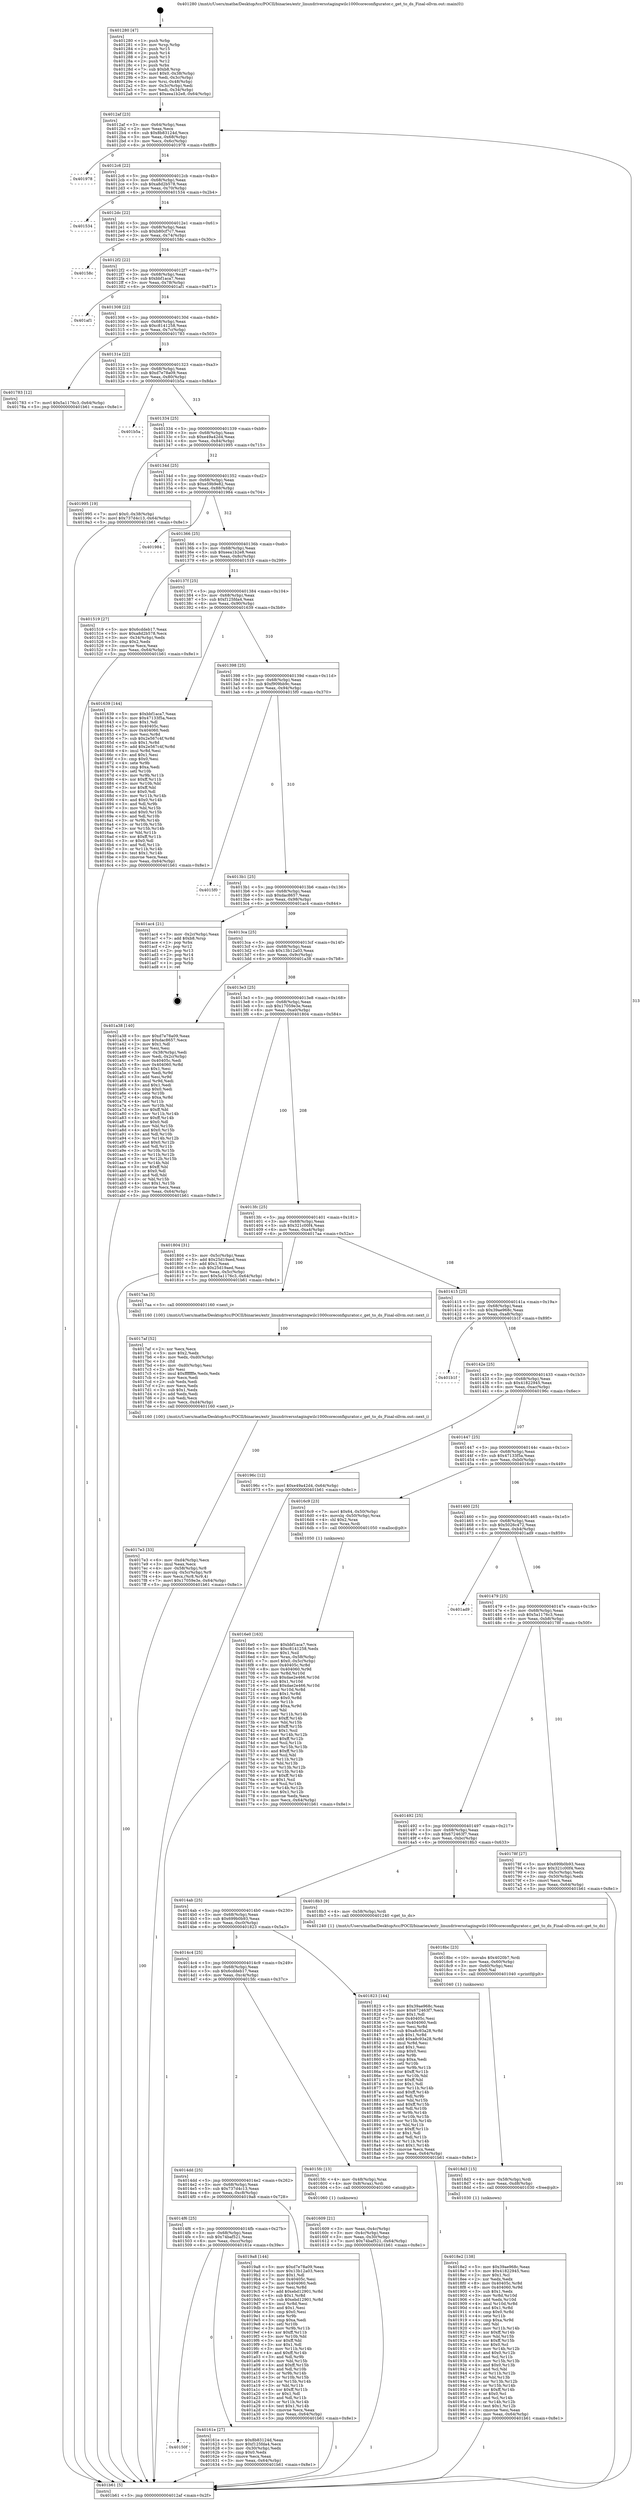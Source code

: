 digraph "0x401280" {
  label = "0x401280 (/mnt/c/Users/mathe/Desktop/tcc/POCII/binaries/extr_linuxdriversstagingwilc1000coreconfigurator.c_get_to_ds_Final-ollvm.out::main(0))"
  labelloc = "t"
  node[shape=record]

  Entry [label="",width=0.3,height=0.3,shape=circle,fillcolor=black,style=filled]
  "0x4012af" [label="{
     0x4012af [23]\l
     | [instrs]\l
     &nbsp;&nbsp;0x4012af \<+3\>: mov -0x64(%rbp),%eax\l
     &nbsp;&nbsp;0x4012b2 \<+2\>: mov %eax,%ecx\l
     &nbsp;&nbsp;0x4012b4 \<+6\>: sub $0x8b83124d,%ecx\l
     &nbsp;&nbsp;0x4012ba \<+3\>: mov %eax,-0x68(%rbp)\l
     &nbsp;&nbsp;0x4012bd \<+3\>: mov %ecx,-0x6c(%rbp)\l
     &nbsp;&nbsp;0x4012c0 \<+6\>: je 0000000000401978 \<main+0x6f8\>\l
  }"]
  "0x401978" [label="{
     0x401978\l
  }", style=dashed]
  "0x4012c6" [label="{
     0x4012c6 [22]\l
     | [instrs]\l
     &nbsp;&nbsp;0x4012c6 \<+5\>: jmp 00000000004012cb \<main+0x4b\>\l
     &nbsp;&nbsp;0x4012cb \<+3\>: mov -0x68(%rbp),%eax\l
     &nbsp;&nbsp;0x4012ce \<+5\>: sub $0xa8d2b578,%eax\l
     &nbsp;&nbsp;0x4012d3 \<+3\>: mov %eax,-0x70(%rbp)\l
     &nbsp;&nbsp;0x4012d6 \<+6\>: je 0000000000401534 \<main+0x2b4\>\l
  }"]
  Exit [label="",width=0.3,height=0.3,shape=circle,fillcolor=black,style=filled,peripheries=2]
  "0x401534" [label="{
     0x401534\l
  }", style=dashed]
  "0x4012dc" [label="{
     0x4012dc [22]\l
     | [instrs]\l
     &nbsp;&nbsp;0x4012dc \<+5\>: jmp 00000000004012e1 \<main+0x61\>\l
     &nbsp;&nbsp;0x4012e1 \<+3\>: mov -0x68(%rbp),%eax\l
     &nbsp;&nbsp;0x4012e4 \<+5\>: sub $0xb80cf7c7,%eax\l
     &nbsp;&nbsp;0x4012e9 \<+3\>: mov %eax,-0x74(%rbp)\l
     &nbsp;&nbsp;0x4012ec \<+6\>: je 000000000040158c \<main+0x30c\>\l
  }"]
  "0x4018e2" [label="{
     0x4018e2 [138]\l
     | [instrs]\l
     &nbsp;&nbsp;0x4018e2 \<+5\>: mov $0x39ae968c,%eax\l
     &nbsp;&nbsp;0x4018e7 \<+5\>: mov $0x41822945,%esi\l
     &nbsp;&nbsp;0x4018ec \<+2\>: mov $0x1,%cl\l
     &nbsp;&nbsp;0x4018ee \<+2\>: xor %edx,%edx\l
     &nbsp;&nbsp;0x4018f0 \<+8\>: mov 0x40405c,%r8d\l
     &nbsp;&nbsp;0x4018f8 \<+8\>: mov 0x404060,%r9d\l
     &nbsp;&nbsp;0x401900 \<+3\>: sub $0x1,%edx\l
     &nbsp;&nbsp;0x401903 \<+3\>: mov %r8d,%r10d\l
     &nbsp;&nbsp;0x401906 \<+3\>: add %edx,%r10d\l
     &nbsp;&nbsp;0x401909 \<+4\>: imul %r10d,%r8d\l
     &nbsp;&nbsp;0x40190d \<+4\>: and $0x1,%r8d\l
     &nbsp;&nbsp;0x401911 \<+4\>: cmp $0x0,%r8d\l
     &nbsp;&nbsp;0x401915 \<+4\>: sete %r11b\l
     &nbsp;&nbsp;0x401919 \<+4\>: cmp $0xa,%r9d\l
     &nbsp;&nbsp;0x40191d \<+3\>: setl %bl\l
     &nbsp;&nbsp;0x401920 \<+3\>: mov %r11b,%r14b\l
     &nbsp;&nbsp;0x401923 \<+4\>: xor $0xff,%r14b\l
     &nbsp;&nbsp;0x401927 \<+3\>: mov %bl,%r15b\l
     &nbsp;&nbsp;0x40192a \<+4\>: xor $0xff,%r15b\l
     &nbsp;&nbsp;0x40192e \<+3\>: xor $0x0,%cl\l
     &nbsp;&nbsp;0x401931 \<+3\>: mov %r14b,%r12b\l
     &nbsp;&nbsp;0x401934 \<+4\>: and $0x0,%r12b\l
     &nbsp;&nbsp;0x401938 \<+3\>: and %cl,%r11b\l
     &nbsp;&nbsp;0x40193b \<+3\>: mov %r15b,%r13b\l
     &nbsp;&nbsp;0x40193e \<+4\>: and $0x0,%r13b\l
     &nbsp;&nbsp;0x401942 \<+2\>: and %cl,%bl\l
     &nbsp;&nbsp;0x401944 \<+3\>: or %r11b,%r12b\l
     &nbsp;&nbsp;0x401947 \<+3\>: or %bl,%r13b\l
     &nbsp;&nbsp;0x40194a \<+3\>: xor %r13b,%r12b\l
     &nbsp;&nbsp;0x40194d \<+3\>: or %r15b,%r14b\l
     &nbsp;&nbsp;0x401950 \<+4\>: xor $0xff,%r14b\l
     &nbsp;&nbsp;0x401954 \<+3\>: or $0x0,%cl\l
     &nbsp;&nbsp;0x401957 \<+3\>: and %cl,%r14b\l
     &nbsp;&nbsp;0x40195a \<+3\>: or %r14b,%r12b\l
     &nbsp;&nbsp;0x40195d \<+4\>: test $0x1,%r12b\l
     &nbsp;&nbsp;0x401961 \<+3\>: cmovne %esi,%eax\l
     &nbsp;&nbsp;0x401964 \<+3\>: mov %eax,-0x64(%rbp)\l
     &nbsp;&nbsp;0x401967 \<+5\>: jmp 0000000000401b61 \<main+0x8e1\>\l
  }"]
  "0x40158c" [label="{
     0x40158c\l
  }", style=dashed]
  "0x4012f2" [label="{
     0x4012f2 [22]\l
     | [instrs]\l
     &nbsp;&nbsp;0x4012f2 \<+5\>: jmp 00000000004012f7 \<main+0x77\>\l
     &nbsp;&nbsp;0x4012f7 \<+3\>: mov -0x68(%rbp),%eax\l
     &nbsp;&nbsp;0x4012fa \<+5\>: sub $0xbbf1aca7,%eax\l
     &nbsp;&nbsp;0x4012ff \<+3\>: mov %eax,-0x78(%rbp)\l
     &nbsp;&nbsp;0x401302 \<+6\>: je 0000000000401af1 \<main+0x871\>\l
  }"]
  "0x4018d3" [label="{
     0x4018d3 [15]\l
     | [instrs]\l
     &nbsp;&nbsp;0x4018d3 \<+4\>: mov -0x58(%rbp),%rdi\l
     &nbsp;&nbsp;0x4018d7 \<+6\>: mov %eax,-0xd8(%rbp)\l
     &nbsp;&nbsp;0x4018dd \<+5\>: call 0000000000401030 \<free@plt\>\l
     | [calls]\l
     &nbsp;&nbsp;0x401030 \{1\} (unknown)\l
  }"]
  "0x401af1" [label="{
     0x401af1\l
  }", style=dashed]
  "0x401308" [label="{
     0x401308 [22]\l
     | [instrs]\l
     &nbsp;&nbsp;0x401308 \<+5\>: jmp 000000000040130d \<main+0x8d\>\l
     &nbsp;&nbsp;0x40130d \<+3\>: mov -0x68(%rbp),%eax\l
     &nbsp;&nbsp;0x401310 \<+5\>: sub $0xc8141258,%eax\l
     &nbsp;&nbsp;0x401315 \<+3\>: mov %eax,-0x7c(%rbp)\l
     &nbsp;&nbsp;0x401318 \<+6\>: je 0000000000401783 \<main+0x503\>\l
  }"]
  "0x4018bc" [label="{
     0x4018bc [23]\l
     | [instrs]\l
     &nbsp;&nbsp;0x4018bc \<+10\>: movabs $0x4020b7,%rdi\l
     &nbsp;&nbsp;0x4018c6 \<+3\>: mov %eax,-0x60(%rbp)\l
     &nbsp;&nbsp;0x4018c9 \<+3\>: mov -0x60(%rbp),%esi\l
     &nbsp;&nbsp;0x4018cc \<+2\>: mov $0x0,%al\l
     &nbsp;&nbsp;0x4018ce \<+5\>: call 0000000000401040 \<printf@plt\>\l
     | [calls]\l
     &nbsp;&nbsp;0x401040 \{1\} (unknown)\l
  }"]
  "0x401783" [label="{
     0x401783 [12]\l
     | [instrs]\l
     &nbsp;&nbsp;0x401783 \<+7\>: movl $0x5a1176c3,-0x64(%rbp)\l
     &nbsp;&nbsp;0x40178a \<+5\>: jmp 0000000000401b61 \<main+0x8e1\>\l
  }"]
  "0x40131e" [label="{
     0x40131e [22]\l
     | [instrs]\l
     &nbsp;&nbsp;0x40131e \<+5\>: jmp 0000000000401323 \<main+0xa3\>\l
     &nbsp;&nbsp;0x401323 \<+3\>: mov -0x68(%rbp),%eax\l
     &nbsp;&nbsp;0x401326 \<+5\>: sub $0xd7e78a09,%eax\l
     &nbsp;&nbsp;0x40132b \<+3\>: mov %eax,-0x80(%rbp)\l
     &nbsp;&nbsp;0x40132e \<+6\>: je 0000000000401b5a \<main+0x8da\>\l
  }"]
  "0x4017e3" [label="{
     0x4017e3 [33]\l
     | [instrs]\l
     &nbsp;&nbsp;0x4017e3 \<+6\>: mov -0xd4(%rbp),%ecx\l
     &nbsp;&nbsp;0x4017e9 \<+3\>: imul %eax,%ecx\l
     &nbsp;&nbsp;0x4017ec \<+4\>: mov -0x58(%rbp),%r8\l
     &nbsp;&nbsp;0x4017f0 \<+4\>: movslq -0x5c(%rbp),%r9\l
     &nbsp;&nbsp;0x4017f4 \<+4\>: mov %ecx,(%r8,%r9,4)\l
     &nbsp;&nbsp;0x4017f8 \<+7\>: movl $0x17059e3e,-0x64(%rbp)\l
     &nbsp;&nbsp;0x4017ff \<+5\>: jmp 0000000000401b61 \<main+0x8e1\>\l
  }"]
  "0x401b5a" [label="{
     0x401b5a\l
  }", style=dashed]
  "0x401334" [label="{
     0x401334 [25]\l
     | [instrs]\l
     &nbsp;&nbsp;0x401334 \<+5\>: jmp 0000000000401339 \<main+0xb9\>\l
     &nbsp;&nbsp;0x401339 \<+3\>: mov -0x68(%rbp),%eax\l
     &nbsp;&nbsp;0x40133c \<+5\>: sub $0xe49a42d4,%eax\l
     &nbsp;&nbsp;0x401341 \<+6\>: mov %eax,-0x84(%rbp)\l
     &nbsp;&nbsp;0x401347 \<+6\>: je 0000000000401995 \<main+0x715\>\l
  }"]
  "0x4017af" [label="{
     0x4017af [52]\l
     | [instrs]\l
     &nbsp;&nbsp;0x4017af \<+2\>: xor %ecx,%ecx\l
     &nbsp;&nbsp;0x4017b1 \<+5\>: mov $0x2,%edx\l
     &nbsp;&nbsp;0x4017b6 \<+6\>: mov %edx,-0xd0(%rbp)\l
     &nbsp;&nbsp;0x4017bc \<+1\>: cltd\l
     &nbsp;&nbsp;0x4017bd \<+6\>: mov -0xd0(%rbp),%esi\l
     &nbsp;&nbsp;0x4017c3 \<+2\>: idiv %esi\l
     &nbsp;&nbsp;0x4017c5 \<+6\>: imul $0xfffffffe,%edx,%edx\l
     &nbsp;&nbsp;0x4017cb \<+2\>: mov %ecx,%edi\l
     &nbsp;&nbsp;0x4017cd \<+2\>: sub %edx,%edi\l
     &nbsp;&nbsp;0x4017cf \<+2\>: mov %ecx,%edx\l
     &nbsp;&nbsp;0x4017d1 \<+3\>: sub $0x1,%edx\l
     &nbsp;&nbsp;0x4017d4 \<+2\>: add %edx,%edi\l
     &nbsp;&nbsp;0x4017d6 \<+2\>: sub %edi,%ecx\l
     &nbsp;&nbsp;0x4017d8 \<+6\>: mov %ecx,-0xd4(%rbp)\l
     &nbsp;&nbsp;0x4017de \<+5\>: call 0000000000401160 \<next_i\>\l
     | [calls]\l
     &nbsp;&nbsp;0x401160 \{100\} (/mnt/c/Users/mathe/Desktop/tcc/POCII/binaries/extr_linuxdriversstagingwilc1000coreconfigurator.c_get_to_ds_Final-ollvm.out::next_i)\l
  }"]
  "0x401995" [label="{
     0x401995 [19]\l
     | [instrs]\l
     &nbsp;&nbsp;0x401995 \<+7\>: movl $0x0,-0x38(%rbp)\l
     &nbsp;&nbsp;0x40199c \<+7\>: movl $0x737d4c13,-0x64(%rbp)\l
     &nbsp;&nbsp;0x4019a3 \<+5\>: jmp 0000000000401b61 \<main+0x8e1\>\l
  }"]
  "0x40134d" [label="{
     0x40134d [25]\l
     | [instrs]\l
     &nbsp;&nbsp;0x40134d \<+5\>: jmp 0000000000401352 \<main+0xd2\>\l
     &nbsp;&nbsp;0x401352 \<+3\>: mov -0x68(%rbp),%eax\l
     &nbsp;&nbsp;0x401355 \<+5\>: sub $0xe59b9e82,%eax\l
     &nbsp;&nbsp;0x40135a \<+6\>: mov %eax,-0x88(%rbp)\l
     &nbsp;&nbsp;0x401360 \<+6\>: je 0000000000401984 \<main+0x704\>\l
  }"]
  "0x4016e0" [label="{
     0x4016e0 [163]\l
     | [instrs]\l
     &nbsp;&nbsp;0x4016e0 \<+5\>: mov $0xbbf1aca7,%ecx\l
     &nbsp;&nbsp;0x4016e5 \<+5\>: mov $0xc8141258,%edx\l
     &nbsp;&nbsp;0x4016ea \<+3\>: mov $0x1,%sil\l
     &nbsp;&nbsp;0x4016ed \<+4\>: mov %rax,-0x58(%rbp)\l
     &nbsp;&nbsp;0x4016f1 \<+7\>: movl $0x0,-0x5c(%rbp)\l
     &nbsp;&nbsp;0x4016f8 \<+8\>: mov 0x40405c,%r8d\l
     &nbsp;&nbsp;0x401700 \<+8\>: mov 0x404060,%r9d\l
     &nbsp;&nbsp;0x401708 \<+3\>: mov %r8d,%r10d\l
     &nbsp;&nbsp;0x40170b \<+7\>: sub $0xdae2e466,%r10d\l
     &nbsp;&nbsp;0x401712 \<+4\>: sub $0x1,%r10d\l
     &nbsp;&nbsp;0x401716 \<+7\>: add $0xdae2e466,%r10d\l
     &nbsp;&nbsp;0x40171d \<+4\>: imul %r10d,%r8d\l
     &nbsp;&nbsp;0x401721 \<+4\>: and $0x1,%r8d\l
     &nbsp;&nbsp;0x401725 \<+4\>: cmp $0x0,%r8d\l
     &nbsp;&nbsp;0x401729 \<+4\>: sete %r11b\l
     &nbsp;&nbsp;0x40172d \<+4\>: cmp $0xa,%r9d\l
     &nbsp;&nbsp;0x401731 \<+3\>: setl %bl\l
     &nbsp;&nbsp;0x401734 \<+3\>: mov %r11b,%r14b\l
     &nbsp;&nbsp;0x401737 \<+4\>: xor $0xff,%r14b\l
     &nbsp;&nbsp;0x40173b \<+3\>: mov %bl,%r15b\l
     &nbsp;&nbsp;0x40173e \<+4\>: xor $0xff,%r15b\l
     &nbsp;&nbsp;0x401742 \<+4\>: xor $0x1,%sil\l
     &nbsp;&nbsp;0x401746 \<+3\>: mov %r14b,%r12b\l
     &nbsp;&nbsp;0x401749 \<+4\>: and $0xff,%r12b\l
     &nbsp;&nbsp;0x40174d \<+3\>: and %sil,%r11b\l
     &nbsp;&nbsp;0x401750 \<+3\>: mov %r15b,%r13b\l
     &nbsp;&nbsp;0x401753 \<+4\>: and $0xff,%r13b\l
     &nbsp;&nbsp;0x401757 \<+3\>: and %sil,%bl\l
     &nbsp;&nbsp;0x40175a \<+3\>: or %r11b,%r12b\l
     &nbsp;&nbsp;0x40175d \<+3\>: or %bl,%r13b\l
     &nbsp;&nbsp;0x401760 \<+3\>: xor %r13b,%r12b\l
     &nbsp;&nbsp;0x401763 \<+3\>: or %r15b,%r14b\l
     &nbsp;&nbsp;0x401766 \<+4\>: xor $0xff,%r14b\l
     &nbsp;&nbsp;0x40176a \<+4\>: or $0x1,%sil\l
     &nbsp;&nbsp;0x40176e \<+3\>: and %sil,%r14b\l
     &nbsp;&nbsp;0x401771 \<+3\>: or %r14b,%r12b\l
     &nbsp;&nbsp;0x401774 \<+4\>: test $0x1,%r12b\l
     &nbsp;&nbsp;0x401778 \<+3\>: cmovne %edx,%ecx\l
     &nbsp;&nbsp;0x40177b \<+3\>: mov %ecx,-0x64(%rbp)\l
     &nbsp;&nbsp;0x40177e \<+5\>: jmp 0000000000401b61 \<main+0x8e1\>\l
  }"]
  "0x401984" [label="{
     0x401984\l
  }", style=dashed]
  "0x401366" [label="{
     0x401366 [25]\l
     | [instrs]\l
     &nbsp;&nbsp;0x401366 \<+5\>: jmp 000000000040136b \<main+0xeb\>\l
     &nbsp;&nbsp;0x40136b \<+3\>: mov -0x68(%rbp),%eax\l
     &nbsp;&nbsp;0x40136e \<+5\>: sub $0xeea1b2e8,%eax\l
     &nbsp;&nbsp;0x401373 \<+6\>: mov %eax,-0x8c(%rbp)\l
     &nbsp;&nbsp;0x401379 \<+6\>: je 0000000000401519 \<main+0x299\>\l
  }"]
  "0x40150f" [label="{
     0x40150f\l
  }", style=dashed]
  "0x401519" [label="{
     0x401519 [27]\l
     | [instrs]\l
     &nbsp;&nbsp;0x401519 \<+5\>: mov $0x6cddeb17,%eax\l
     &nbsp;&nbsp;0x40151e \<+5\>: mov $0xa8d2b578,%ecx\l
     &nbsp;&nbsp;0x401523 \<+3\>: mov -0x34(%rbp),%edx\l
     &nbsp;&nbsp;0x401526 \<+3\>: cmp $0x2,%edx\l
     &nbsp;&nbsp;0x401529 \<+3\>: cmovne %ecx,%eax\l
     &nbsp;&nbsp;0x40152c \<+3\>: mov %eax,-0x64(%rbp)\l
     &nbsp;&nbsp;0x40152f \<+5\>: jmp 0000000000401b61 \<main+0x8e1\>\l
  }"]
  "0x40137f" [label="{
     0x40137f [25]\l
     | [instrs]\l
     &nbsp;&nbsp;0x40137f \<+5\>: jmp 0000000000401384 \<main+0x104\>\l
     &nbsp;&nbsp;0x401384 \<+3\>: mov -0x68(%rbp),%eax\l
     &nbsp;&nbsp;0x401387 \<+5\>: sub $0xf125fda4,%eax\l
     &nbsp;&nbsp;0x40138c \<+6\>: mov %eax,-0x90(%rbp)\l
     &nbsp;&nbsp;0x401392 \<+6\>: je 0000000000401639 \<main+0x3b9\>\l
  }"]
  "0x401b61" [label="{
     0x401b61 [5]\l
     | [instrs]\l
     &nbsp;&nbsp;0x401b61 \<+5\>: jmp 00000000004012af \<main+0x2f\>\l
  }"]
  "0x401280" [label="{
     0x401280 [47]\l
     | [instrs]\l
     &nbsp;&nbsp;0x401280 \<+1\>: push %rbp\l
     &nbsp;&nbsp;0x401281 \<+3\>: mov %rsp,%rbp\l
     &nbsp;&nbsp;0x401284 \<+2\>: push %r15\l
     &nbsp;&nbsp;0x401286 \<+2\>: push %r14\l
     &nbsp;&nbsp;0x401288 \<+2\>: push %r13\l
     &nbsp;&nbsp;0x40128a \<+2\>: push %r12\l
     &nbsp;&nbsp;0x40128c \<+1\>: push %rbx\l
     &nbsp;&nbsp;0x40128d \<+7\>: sub $0xb8,%rsp\l
     &nbsp;&nbsp;0x401294 \<+7\>: movl $0x0,-0x38(%rbp)\l
     &nbsp;&nbsp;0x40129b \<+3\>: mov %edi,-0x3c(%rbp)\l
     &nbsp;&nbsp;0x40129e \<+4\>: mov %rsi,-0x48(%rbp)\l
     &nbsp;&nbsp;0x4012a2 \<+3\>: mov -0x3c(%rbp),%edi\l
     &nbsp;&nbsp;0x4012a5 \<+3\>: mov %edi,-0x34(%rbp)\l
     &nbsp;&nbsp;0x4012a8 \<+7\>: movl $0xeea1b2e8,-0x64(%rbp)\l
  }"]
  "0x40161e" [label="{
     0x40161e [27]\l
     | [instrs]\l
     &nbsp;&nbsp;0x40161e \<+5\>: mov $0x8b83124d,%eax\l
     &nbsp;&nbsp;0x401623 \<+5\>: mov $0xf125fda4,%ecx\l
     &nbsp;&nbsp;0x401628 \<+3\>: mov -0x30(%rbp),%edx\l
     &nbsp;&nbsp;0x40162b \<+3\>: cmp $0x0,%edx\l
     &nbsp;&nbsp;0x40162e \<+3\>: cmove %ecx,%eax\l
     &nbsp;&nbsp;0x401631 \<+3\>: mov %eax,-0x64(%rbp)\l
     &nbsp;&nbsp;0x401634 \<+5\>: jmp 0000000000401b61 \<main+0x8e1\>\l
  }"]
  "0x401639" [label="{
     0x401639 [144]\l
     | [instrs]\l
     &nbsp;&nbsp;0x401639 \<+5\>: mov $0xbbf1aca7,%eax\l
     &nbsp;&nbsp;0x40163e \<+5\>: mov $0x47133f5a,%ecx\l
     &nbsp;&nbsp;0x401643 \<+2\>: mov $0x1,%dl\l
     &nbsp;&nbsp;0x401645 \<+7\>: mov 0x40405c,%esi\l
     &nbsp;&nbsp;0x40164c \<+7\>: mov 0x404060,%edi\l
     &nbsp;&nbsp;0x401653 \<+3\>: mov %esi,%r8d\l
     &nbsp;&nbsp;0x401656 \<+7\>: sub $0x2e567c4f,%r8d\l
     &nbsp;&nbsp;0x40165d \<+4\>: sub $0x1,%r8d\l
     &nbsp;&nbsp;0x401661 \<+7\>: add $0x2e567c4f,%r8d\l
     &nbsp;&nbsp;0x401668 \<+4\>: imul %r8d,%esi\l
     &nbsp;&nbsp;0x40166c \<+3\>: and $0x1,%esi\l
     &nbsp;&nbsp;0x40166f \<+3\>: cmp $0x0,%esi\l
     &nbsp;&nbsp;0x401672 \<+4\>: sete %r9b\l
     &nbsp;&nbsp;0x401676 \<+3\>: cmp $0xa,%edi\l
     &nbsp;&nbsp;0x401679 \<+4\>: setl %r10b\l
     &nbsp;&nbsp;0x40167d \<+3\>: mov %r9b,%r11b\l
     &nbsp;&nbsp;0x401680 \<+4\>: xor $0xff,%r11b\l
     &nbsp;&nbsp;0x401684 \<+3\>: mov %r10b,%bl\l
     &nbsp;&nbsp;0x401687 \<+3\>: xor $0xff,%bl\l
     &nbsp;&nbsp;0x40168a \<+3\>: xor $0x0,%dl\l
     &nbsp;&nbsp;0x40168d \<+3\>: mov %r11b,%r14b\l
     &nbsp;&nbsp;0x401690 \<+4\>: and $0x0,%r14b\l
     &nbsp;&nbsp;0x401694 \<+3\>: and %dl,%r9b\l
     &nbsp;&nbsp;0x401697 \<+3\>: mov %bl,%r15b\l
     &nbsp;&nbsp;0x40169a \<+4\>: and $0x0,%r15b\l
     &nbsp;&nbsp;0x40169e \<+3\>: and %dl,%r10b\l
     &nbsp;&nbsp;0x4016a1 \<+3\>: or %r9b,%r14b\l
     &nbsp;&nbsp;0x4016a4 \<+3\>: or %r10b,%r15b\l
     &nbsp;&nbsp;0x4016a7 \<+3\>: xor %r15b,%r14b\l
     &nbsp;&nbsp;0x4016aa \<+3\>: or %bl,%r11b\l
     &nbsp;&nbsp;0x4016ad \<+4\>: xor $0xff,%r11b\l
     &nbsp;&nbsp;0x4016b1 \<+3\>: or $0x0,%dl\l
     &nbsp;&nbsp;0x4016b4 \<+3\>: and %dl,%r11b\l
     &nbsp;&nbsp;0x4016b7 \<+3\>: or %r11b,%r14b\l
     &nbsp;&nbsp;0x4016ba \<+4\>: test $0x1,%r14b\l
     &nbsp;&nbsp;0x4016be \<+3\>: cmovne %ecx,%eax\l
     &nbsp;&nbsp;0x4016c1 \<+3\>: mov %eax,-0x64(%rbp)\l
     &nbsp;&nbsp;0x4016c4 \<+5\>: jmp 0000000000401b61 \<main+0x8e1\>\l
  }"]
  "0x401398" [label="{
     0x401398 [25]\l
     | [instrs]\l
     &nbsp;&nbsp;0x401398 \<+5\>: jmp 000000000040139d \<main+0x11d\>\l
     &nbsp;&nbsp;0x40139d \<+3\>: mov -0x68(%rbp),%eax\l
     &nbsp;&nbsp;0x4013a0 \<+5\>: sub $0xf909bb9c,%eax\l
     &nbsp;&nbsp;0x4013a5 \<+6\>: mov %eax,-0x94(%rbp)\l
     &nbsp;&nbsp;0x4013ab \<+6\>: je 00000000004015f0 \<main+0x370\>\l
  }"]
  "0x4014f6" [label="{
     0x4014f6 [25]\l
     | [instrs]\l
     &nbsp;&nbsp;0x4014f6 \<+5\>: jmp 00000000004014fb \<main+0x27b\>\l
     &nbsp;&nbsp;0x4014fb \<+3\>: mov -0x68(%rbp),%eax\l
     &nbsp;&nbsp;0x4014fe \<+5\>: sub $0x74baf521,%eax\l
     &nbsp;&nbsp;0x401503 \<+6\>: mov %eax,-0xcc(%rbp)\l
     &nbsp;&nbsp;0x401509 \<+6\>: je 000000000040161e \<main+0x39e\>\l
  }"]
  "0x4015f0" [label="{
     0x4015f0\l
  }", style=dashed]
  "0x4013b1" [label="{
     0x4013b1 [25]\l
     | [instrs]\l
     &nbsp;&nbsp;0x4013b1 \<+5\>: jmp 00000000004013b6 \<main+0x136\>\l
     &nbsp;&nbsp;0x4013b6 \<+3\>: mov -0x68(%rbp),%eax\l
     &nbsp;&nbsp;0x4013b9 \<+5\>: sub $0xdac8657,%eax\l
     &nbsp;&nbsp;0x4013be \<+6\>: mov %eax,-0x98(%rbp)\l
     &nbsp;&nbsp;0x4013c4 \<+6\>: je 0000000000401ac4 \<main+0x844\>\l
  }"]
  "0x4019a8" [label="{
     0x4019a8 [144]\l
     | [instrs]\l
     &nbsp;&nbsp;0x4019a8 \<+5\>: mov $0xd7e78a09,%eax\l
     &nbsp;&nbsp;0x4019ad \<+5\>: mov $0x13b12a03,%ecx\l
     &nbsp;&nbsp;0x4019b2 \<+2\>: mov $0x1,%dl\l
     &nbsp;&nbsp;0x4019b4 \<+7\>: mov 0x40405c,%esi\l
     &nbsp;&nbsp;0x4019bb \<+7\>: mov 0x404060,%edi\l
     &nbsp;&nbsp;0x4019c2 \<+3\>: mov %esi,%r8d\l
     &nbsp;&nbsp;0x4019c5 \<+7\>: add $0xebd12901,%r8d\l
     &nbsp;&nbsp;0x4019cc \<+4\>: sub $0x1,%r8d\l
     &nbsp;&nbsp;0x4019d0 \<+7\>: sub $0xebd12901,%r8d\l
     &nbsp;&nbsp;0x4019d7 \<+4\>: imul %r8d,%esi\l
     &nbsp;&nbsp;0x4019db \<+3\>: and $0x1,%esi\l
     &nbsp;&nbsp;0x4019de \<+3\>: cmp $0x0,%esi\l
     &nbsp;&nbsp;0x4019e1 \<+4\>: sete %r9b\l
     &nbsp;&nbsp;0x4019e5 \<+3\>: cmp $0xa,%edi\l
     &nbsp;&nbsp;0x4019e8 \<+4\>: setl %r10b\l
     &nbsp;&nbsp;0x4019ec \<+3\>: mov %r9b,%r11b\l
     &nbsp;&nbsp;0x4019ef \<+4\>: xor $0xff,%r11b\l
     &nbsp;&nbsp;0x4019f3 \<+3\>: mov %r10b,%bl\l
     &nbsp;&nbsp;0x4019f6 \<+3\>: xor $0xff,%bl\l
     &nbsp;&nbsp;0x4019f9 \<+3\>: xor $0x1,%dl\l
     &nbsp;&nbsp;0x4019fc \<+3\>: mov %r11b,%r14b\l
     &nbsp;&nbsp;0x4019ff \<+4\>: and $0xff,%r14b\l
     &nbsp;&nbsp;0x401a03 \<+3\>: and %dl,%r9b\l
     &nbsp;&nbsp;0x401a06 \<+3\>: mov %bl,%r15b\l
     &nbsp;&nbsp;0x401a09 \<+4\>: and $0xff,%r15b\l
     &nbsp;&nbsp;0x401a0d \<+3\>: and %dl,%r10b\l
     &nbsp;&nbsp;0x401a10 \<+3\>: or %r9b,%r14b\l
     &nbsp;&nbsp;0x401a13 \<+3\>: or %r10b,%r15b\l
     &nbsp;&nbsp;0x401a16 \<+3\>: xor %r15b,%r14b\l
     &nbsp;&nbsp;0x401a19 \<+3\>: or %bl,%r11b\l
     &nbsp;&nbsp;0x401a1c \<+4\>: xor $0xff,%r11b\l
     &nbsp;&nbsp;0x401a20 \<+3\>: or $0x1,%dl\l
     &nbsp;&nbsp;0x401a23 \<+3\>: and %dl,%r11b\l
     &nbsp;&nbsp;0x401a26 \<+3\>: or %r11b,%r14b\l
     &nbsp;&nbsp;0x401a29 \<+4\>: test $0x1,%r14b\l
     &nbsp;&nbsp;0x401a2d \<+3\>: cmovne %ecx,%eax\l
     &nbsp;&nbsp;0x401a30 \<+3\>: mov %eax,-0x64(%rbp)\l
     &nbsp;&nbsp;0x401a33 \<+5\>: jmp 0000000000401b61 \<main+0x8e1\>\l
  }"]
  "0x401ac4" [label="{
     0x401ac4 [21]\l
     | [instrs]\l
     &nbsp;&nbsp;0x401ac4 \<+3\>: mov -0x2c(%rbp),%eax\l
     &nbsp;&nbsp;0x401ac7 \<+7\>: add $0xb8,%rsp\l
     &nbsp;&nbsp;0x401ace \<+1\>: pop %rbx\l
     &nbsp;&nbsp;0x401acf \<+2\>: pop %r12\l
     &nbsp;&nbsp;0x401ad1 \<+2\>: pop %r13\l
     &nbsp;&nbsp;0x401ad3 \<+2\>: pop %r14\l
     &nbsp;&nbsp;0x401ad5 \<+2\>: pop %r15\l
     &nbsp;&nbsp;0x401ad7 \<+1\>: pop %rbp\l
     &nbsp;&nbsp;0x401ad8 \<+1\>: ret\l
  }"]
  "0x4013ca" [label="{
     0x4013ca [25]\l
     | [instrs]\l
     &nbsp;&nbsp;0x4013ca \<+5\>: jmp 00000000004013cf \<main+0x14f\>\l
     &nbsp;&nbsp;0x4013cf \<+3\>: mov -0x68(%rbp),%eax\l
     &nbsp;&nbsp;0x4013d2 \<+5\>: sub $0x13b12a03,%eax\l
     &nbsp;&nbsp;0x4013d7 \<+6\>: mov %eax,-0x9c(%rbp)\l
     &nbsp;&nbsp;0x4013dd \<+6\>: je 0000000000401a38 \<main+0x7b8\>\l
  }"]
  "0x401609" [label="{
     0x401609 [21]\l
     | [instrs]\l
     &nbsp;&nbsp;0x401609 \<+3\>: mov %eax,-0x4c(%rbp)\l
     &nbsp;&nbsp;0x40160c \<+3\>: mov -0x4c(%rbp),%eax\l
     &nbsp;&nbsp;0x40160f \<+3\>: mov %eax,-0x30(%rbp)\l
     &nbsp;&nbsp;0x401612 \<+7\>: movl $0x74baf521,-0x64(%rbp)\l
     &nbsp;&nbsp;0x401619 \<+5\>: jmp 0000000000401b61 \<main+0x8e1\>\l
  }"]
  "0x401a38" [label="{
     0x401a38 [140]\l
     | [instrs]\l
     &nbsp;&nbsp;0x401a38 \<+5\>: mov $0xd7e78a09,%eax\l
     &nbsp;&nbsp;0x401a3d \<+5\>: mov $0xdac8657,%ecx\l
     &nbsp;&nbsp;0x401a42 \<+2\>: mov $0x1,%dl\l
     &nbsp;&nbsp;0x401a44 \<+2\>: xor %esi,%esi\l
     &nbsp;&nbsp;0x401a46 \<+3\>: mov -0x38(%rbp),%edi\l
     &nbsp;&nbsp;0x401a49 \<+3\>: mov %edi,-0x2c(%rbp)\l
     &nbsp;&nbsp;0x401a4c \<+7\>: mov 0x40405c,%edi\l
     &nbsp;&nbsp;0x401a53 \<+8\>: mov 0x404060,%r8d\l
     &nbsp;&nbsp;0x401a5b \<+3\>: sub $0x1,%esi\l
     &nbsp;&nbsp;0x401a5e \<+3\>: mov %edi,%r9d\l
     &nbsp;&nbsp;0x401a61 \<+3\>: add %esi,%r9d\l
     &nbsp;&nbsp;0x401a64 \<+4\>: imul %r9d,%edi\l
     &nbsp;&nbsp;0x401a68 \<+3\>: and $0x1,%edi\l
     &nbsp;&nbsp;0x401a6b \<+3\>: cmp $0x0,%edi\l
     &nbsp;&nbsp;0x401a6e \<+4\>: sete %r10b\l
     &nbsp;&nbsp;0x401a72 \<+4\>: cmp $0xa,%r8d\l
     &nbsp;&nbsp;0x401a76 \<+4\>: setl %r11b\l
     &nbsp;&nbsp;0x401a7a \<+3\>: mov %r10b,%bl\l
     &nbsp;&nbsp;0x401a7d \<+3\>: xor $0xff,%bl\l
     &nbsp;&nbsp;0x401a80 \<+3\>: mov %r11b,%r14b\l
     &nbsp;&nbsp;0x401a83 \<+4\>: xor $0xff,%r14b\l
     &nbsp;&nbsp;0x401a87 \<+3\>: xor $0x0,%dl\l
     &nbsp;&nbsp;0x401a8a \<+3\>: mov %bl,%r15b\l
     &nbsp;&nbsp;0x401a8d \<+4\>: and $0x0,%r15b\l
     &nbsp;&nbsp;0x401a91 \<+3\>: and %dl,%r10b\l
     &nbsp;&nbsp;0x401a94 \<+3\>: mov %r14b,%r12b\l
     &nbsp;&nbsp;0x401a97 \<+4\>: and $0x0,%r12b\l
     &nbsp;&nbsp;0x401a9b \<+3\>: and %dl,%r11b\l
     &nbsp;&nbsp;0x401a9e \<+3\>: or %r10b,%r15b\l
     &nbsp;&nbsp;0x401aa1 \<+3\>: or %r11b,%r12b\l
     &nbsp;&nbsp;0x401aa4 \<+3\>: xor %r12b,%r15b\l
     &nbsp;&nbsp;0x401aa7 \<+3\>: or %r14b,%bl\l
     &nbsp;&nbsp;0x401aaa \<+3\>: xor $0xff,%bl\l
     &nbsp;&nbsp;0x401aad \<+3\>: or $0x0,%dl\l
     &nbsp;&nbsp;0x401ab0 \<+2\>: and %dl,%bl\l
     &nbsp;&nbsp;0x401ab2 \<+3\>: or %bl,%r15b\l
     &nbsp;&nbsp;0x401ab5 \<+4\>: test $0x1,%r15b\l
     &nbsp;&nbsp;0x401ab9 \<+3\>: cmovne %ecx,%eax\l
     &nbsp;&nbsp;0x401abc \<+3\>: mov %eax,-0x64(%rbp)\l
     &nbsp;&nbsp;0x401abf \<+5\>: jmp 0000000000401b61 \<main+0x8e1\>\l
  }"]
  "0x4013e3" [label="{
     0x4013e3 [25]\l
     | [instrs]\l
     &nbsp;&nbsp;0x4013e3 \<+5\>: jmp 00000000004013e8 \<main+0x168\>\l
     &nbsp;&nbsp;0x4013e8 \<+3\>: mov -0x68(%rbp),%eax\l
     &nbsp;&nbsp;0x4013eb \<+5\>: sub $0x17059e3e,%eax\l
     &nbsp;&nbsp;0x4013f0 \<+6\>: mov %eax,-0xa0(%rbp)\l
     &nbsp;&nbsp;0x4013f6 \<+6\>: je 0000000000401804 \<main+0x584\>\l
  }"]
  "0x4014dd" [label="{
     0x4014dd [25]\l
     | [instrs]\l
     &nbsp;&nbsp;0x4014dd \<+5\>: jmp 00000000004014e2 \<main+0x262\>\l
     &nbsp;&nbsp;0x4014e2 \<+3\>: mov -0x68(%rbp),%eax\l
     &nbsp;&nbsp;0x4014e5 \<+5\>: sub $0x737d4c13,%eax\l
     &nbsp;&nbsp;0x4014ea \<+6\>: mov %eax,-0xc8(%rbp)\l
     &nbsp;&nbsp;0x4014f0 \<+6\>: je 00000000004019a8 \<main+0x728\>\l
  }"]
  "0x401804" [label="{
     0x401804 [31]\l
     | [instrs]\l
     &nbsp;&nbsp;0x401804 \<+3\>: mov -0x5c(%rbp),%eax\l
     &nbsp;&nbsp;0x401807 \<+5\>: add $0x25d19aed,%eax\l
     &nbsp;&nbsp;0x40180c \<+3\>: add $0x1,%eax\l
     &nbsp;&nbsp;0x40180f \<+5\>: sub $0x25d19aed,%eax\l
     &nbsp;&nbsp;0x401814 \<+3\>: mov %eax,-0x5c(%rbp)\l
     &nbsp;&nbsp;0x401817 \<+7\>: movl $0x5a1176c3,-0x64(%rbp)\l
     &nbsp;&nbsp;0x40181e \<+5\>: jmp 0000000000401b61 \<main+0x8e1\>\l
  }"]
  "0x4013fc" [label="{
     0x4013fc [25]\l
     | [instrs]\l
     &nbsp;&nbsp;0x4013fc \<+5\>: jmp 0000000000401401 \<main+0x181\>\l
     &nbsp;&nbsp;0x401401 \<+3\>: mov -0x68(%rbp),%eax\l
     &nbsp;&nbsp;0x401404 \<+5\>: sub $0x321c00f4,%eax\l
     &nbsp;&nbsp;0x401409 \<+6\>: mov %eax,-0xa4(%rbp)\l
     &nbsp;&nbsp;0x40140f \<+6\>: je 00000000004017aa \<main+0x52a\>\l
  }"]
  "0x4015fc" [label="{
     0x4015fc [13]\l
     | [instrs]\l
     &nbsp;&nbsp;0x4015fc \<+4\>: mov -0x48(%rbp),%rax\l
     &nbsp;&nbsp;0x401600 \<+4\>: mov 0x8(%rax),%rdi\l
     &nbsp;&nbsp;0x401604 \<+5\>: call 0000000000401060 \<atoi@plt\>\l
     | [calls]\l
     &nbsp;&nbsp;0x401060 \{1\} (unknown)\l
  }"]
  "0x4017aa" [label="{
     0x4017aa [5]\l
     | [instrs]\l
     &nbsp;&nbsp;0x4017aa \<+5\>: call 0000000000401160 \<next_i\>\l
     | [calls]\l
     &nbsp;&nbsp;0x401160 \{100\} (/mnt/c/Users/mathe/Desktop/tcc/POCII/binaries/extr_linuxdriversstagingwilc1000coreconfigurator.c_get_to_ds_Final-ollvm.out::next_i)\l
  }"]
  "0x401415" [label="{
     0x401415 [25]\l
     | [instrs]\l
     &nbsp;&nbsp;0x401415 \<+5\>: jmp 000000000040141a \<main+0x19a\>\l
     &nbsp;&nbsp;0x40141a \<+3\>: mov -0x68(%rbp),%eax\l
     &nbsp;&nbsp;0x40141d \<+5\>: sub $0x39ae968c,%eax\l
     &nbsp;&nbsp;0x401422 \<+6\>: mov %eax,-0xa8(%rbp)\l
     &nbsp;&nbsp;0x401428 \<+6\>: je 0000000000401b1f \<main+0x89f\>\l
  }"]
  "0x4014c4" [label="{
     0x4014c4 [25]\l
     | [instrs]\l
     &nbsp;&nbsp;0x4014c4 \<+5\>: jmp 00000000004014c9 \<main+0x249\>\l
     &nbsp;&nbsp;0x4014c9 \<+3\>: mov -0x68(%rbp),%eax\l
     &nbsp;&nbsp;0x4014cc \<+5\>: sub $0x6cddeb17,%eax\l
     &nbsp;&nbsp;0x4014d1 \<+6\>: mov %eax,-0xc4(%rbp)\l
     &nbsp;&nbsp;0x4014d7 \<+6\>: je 00000000004015fc \<main+0x37c\>\l
  }"]
  "0x401b1f" [label="{
     0x401b1f\l
  }", style=dashed]
  "0x40142e" [label="{
     0x40142e [25]\l
     | [instrs]\l
     &nbsp;&nbsp;0x40142e \<+5\>: jmp 0000000000401433 \<main+0x1b3\>\l
     &nbsp;&nbsp;0x401433 \<+3\>: mov -0x68(%rbp),%eax\l
     &nbsp;&nbsp;0x401436 \<+5\>: sub $0x41822945,%eax\l
     &nbsp;&nbsp;0x40143b \<+6\>: mov %eax,-0xac(%rbp)\l
     &nbsp;&nbsp;0x401441 \<+6\>: je 000000000040196c \<main+0x6ec\>\l
  }"]
  "0x401823" [label="{
     0x401823 [144]\l
     | [instrs]\l
     &nbsp;&nbsp;0x401823 \<+5\>: mov $0x39ae968c,%eax\l
     &nbsp;&nbsp;0x401828 \<+5\>: mov $0x672463f7,%ecx\l
     &nbsp;&nbsp;0x40182d \<+2\>: mov $0x1,%dl\l
     &nbsp;&nbsp;0x40182f \<+7\>: mov 0x40405c,%esi\l
     &nbsp;&nbsp;0x401836 \<+7\>: mov 0x404060,%edi\l
     &nbsp;&nbsp;0x40183d \<+3\>: mov %esi,%r8d\l
     &nbsp;&nbsp;0x401840 \<+7\>: sub $0xa8c93a28,%r8d\l
     &nbsp;&nbsp;0x401847 \<+4\>: sub $0x1,%r8d\l
     &nbsp;&nbsp;0x40184b \<+7\>: add $0xa8c93a28,%r8d\l
     &nbsp;&nbsp;0x401852 \<+4\>: imul %r8d,%esi\l
     &nbsp;&nbsp;0x401856 \<+3\>: and $0x1,%esi\l
     &nbsp;&nbsp;0x401859 \<+3\>: cmp $0x0,%esi\l
     &nbsp;&nbsp;0x40185c \<+4\>: sete %r9b\l
     &nbsp;&nbsp;0x401860 \<+3\>: cmp $0xa,%edi\l
     &nbsp;&nbsp;0x401863 \<+4\>: setl %r10b\l
     &nbsp;&nbsp;0x401867 \<+3\>: mov %r9b,%r11b\l
     &nbsp;&nbsp;0x40186a \<+4\>: xor $0xff,%r11b\l
     &nbsp;&nbsp;0x40186e \<+3\>: mov %r10b,%bl\l
     &nbsp;&nbsp;0x401871 \<+3\>: xor $0xff,%bl\l
     &nbsp;&nbsp;0x401874 \<+3\>: xor $0x1,%dl\l
     &nbsp;&nbsp;0x401877 \<+3\>: mov %r11b,%r14b\l
     &nbsp;&nbsp;0x40187a \<+4\>: and $0xff,%r14b\l
     &nbsp;&nbsp;0x40187e \<+3\>: and %dl,%r9b\l
     &nbsp;&nbsp;0x401881 \<+3\>: mov %bl,%r15b\l
     &nbsp;&nbsp;0x401884 \<+4\>: and $0xff,%r15b\l
     &nbsp;&nbsp;0x401888 \<+3\>: and %dl,%r10b\l
     &nbsp;&nbsp;0x40188b \<+3\>: or %r9b,%r14b\l
     &nbsp;&nbsp;0x40188e \<+3\>: or %r10b,%r15b\l
     &nbsp;&nbsp;0x401891 \<+3\>: xor %r15b,%r14b\l
     &nbsp;&nbsp;0x401894 \<+3\>: or %bl,%r11b\l
     &nbsp;&nbsp;0x401897 \<+4\>: xor $0xff,%r11b\l
     &nbsp;&nbsp;0x40189b \<+3\>: or $0x1,%dl\l
     &nbsp;&nbsp;0x40189e \<+3\>: and %dl,%r11b\l
     &nbsp;&nbsp;0x4018a1 \<+3\>: or %r11b,%r14b\l
     &nbsp;&nbsp;0x4018a4 \<+4\>: test $0x1,%r14b\l
     &nbsp;&nbsp;0x4018a8 \<+3\>: cmovne %ecx,%eax\l
     &nbsp;&nbsp;0x4018ab \<+3\>: mov %eax,-0x64(%rbp)\l
     &nbsp;&nbsp;0x4018ae \<+5\>: jmp 0000000000401b61 \<main+0x8e1\>\l
  }"]
  "0x40196c" [label="{
     0x40196c [12]\l
     | [instrs]\l
     &nbsp;&nbsp;0x40196c \<+7\>: movl $0xe49a42d4,-0x64(%rbp)\l
     &nbsp;&nbsp;0x401973 \<+5\>: jmp 0000000000401b61 \<main+0x8e1\>\l
  }"]
  "0x401447" [label="{
     0x401447 [25]\l
     | [instrs]\l
     &nbsp;&nbsp;0x401447 \<+5\>: jmp 000000000040144c \<main+0x1cc\>\l
     &nbsp;&nbsp;0x40144c \<+3\>: mov -0x68(%rbp),%eax\l
     &nbsp;&nbsp;0x40144f \<+5\>: sub $0x47133f5a,%eax\l
     &nbsp;&nbsp;0x401454 \<+6\>: mov %eax,-0xb0(%rbp)\l
     &nbsp;&nbsp;0x40145a \<+6\>: je 00000000004016c9 \<main+0x449\>\l
  }"]
  "0x4014ab" [label="{
     0x4014ab [25]\l
     | [instrs]\l
     &nbsp;&nbsp;0x4014ab \<+5\>: jmp 00000000004014b0 \<main+0x230\>\l
     &nbsp;&nbsp;0x4014b0 \<+3\>: mov -0x68(%rbp),%eax\l
     &nbsp;&nbsp;0x4014b3 \<+5\>: sub $0x699b0b93,%eax\l
     &nbsp;&nbsp;0x4014b8 \<+6\>: mov %eax,-0xc0(%rbp)\l
     &nbsp;&nbsp;0x4014be \<+6\>: je 0000000000401823 \<main+0x5a3\>\l
  }"]
  "0x4016c9" [label="{
     0x4016c9 [23]\l
     | [instrs]\l
     &nbsp;&nbsp;0x4016c9 \<+7\>: movl $0x64,-0x50(%rbp)\l
     &nbsp;&nbsp;0x4016d0 \<+4\>: movslq -0x50(%rbp),%rax\l
     &nbsp;&nbsp;0x4016d4 \<+4\>: shl $0x2,%rax\l
     &nbsp;&nbsp;0x4016d8 \<+3\>: mov %rax,%rdi\l
     &nbsp;&nbsp;0x4016db \<+5\>: call 0000000000401050 \<malloc@plt\>\l
     | [calls]\l
     &nbsp;&nbsp;0x401050 \{1\} (unknown)\l
  }"]
  "0x401460" [label="{
     0x401460 [25]\l
     | [instrs]\l
     &nbsp;&nbsp;0x401460 \<+5\>: jmp 0000000000401465 \<main+0x1e5\>\l
     &nbsp;&nbsp;0x401465 \<+3\>: mov -0x68(%rbp),%eax\l
     &nbsp;&nbsp;0x401468 \<+5\>: sub $0x5026c472,%eax\l
     &nbsp;&nbsp;0x40146d \<+6\>: mov %eax,-0xb4(%rbp)\l
     &nbsp;&nbsp;0x401473 \<+6\>: je 0000000000401ad9 \<main+0x859\>\l
  }"]
  "0x4018b3" [label="{
     0x4018b3 [9]\l
     | [instrs]\l
     &nbsp;&nbsp;0x4018b3 \<+4\>: mov -0x58(%rbp),%rdi\l
     &nbsp;&nbsp;0x4018b7 \<+5\>: call 0000000000401240 \<get_to_ds\>\l
     | [calls]\l
     &nbsp;&nbsp;0x401240 \{1\} (/mnt/c/Users/mathe/Desktop/tcc/POCII/binaries/extr_linuxdriversstagingwilc1000coreconfigurator.c_get_to_ds_Final-ollvm.out::get_to_ds)\l
  }"]
  "0x401ad9" [label="{
     0x401ad9\l
  }", style=dashed]
  "0x401479" [label="{
     0x401479 [25]\l
     | [instrs]\l
     &nbsp;&nbsp;0x401479 \<+5\>: jmp 000000000040147e \<main+0x1fe\>\l
     &nbsp;&nbsp;0x40147e \<+3\>: mov -0x68(%rbp),%eax\l
     &nbsp;&nbsp;0x401481 \<+5\>: sub $0x5a1176c3,%eax\l
     &nbsp;&nbsp;0x401486 \<+6\>: mov %eax,-0xb8(%rbp)\l
     &nbsp;&nbsp;0x40148c \<+6\>: je 000000000040178f \<main+0x50f\>\l
  }"]
  "0x401492" [label="{
     0x401492 [25]\l
     | [instrs]\l
     &nbsp;&nbsp;0x401492 \<+5\>: jmp 0000000000401497 \<main+0x217\>\l
     &nbsp;&nbsp;0x401497 \<+3\>: mov -0x68(%rbp),%eax\l
     &nbsp;&nbsp;0x40149a \<+5\>: sub $0x672463f7,%eax\l
     &nbsp;&nbsp;0x40149f \<+6\>: mov %eax,-0xbc(%rbp)\l
     &nbsp;&nbsp;0x4014a5 \<+6\>: je 00000000004018b3 \<main+0x633\>\l
  }"]
  "0x40178f" [label="{
     0x40178f [27]\l
     | [instrs]\l
     &nbsp;&nbsp;0x40178f \<+5\>: mov $0x699b0b93,%eax\l
     &nbsp;&nbsp;0x401794 \<+5\>: mov $0x321c00f4,%ecx\l
     &nbsp;&nbsp;0x401799 \<+3\>: mov -0x5c(%rbp),%edx\l
     &nbsp;&nbsp;0x40179c \<+3\>: cmp -0x50(%rbp),%edx\l
     &nbsp;&nbsp;0x40179f \<+3\>: cmovl %ecx,%eax\l
     &nbsp;&nbsp;0x4017a2 \<+3\>: mov %eax,-0x64(%rbp)\l
     &nbsp;&nbsp;0x4017a5 \<+5\>: jmp 0000000000401b61 \<main+0x8e1\>\l
  }"]
  Entry -> "0x401280" [label=" 1"]
  "0x4012af" -> "0x401978" [label=" 0"]
  "0x4012af" -> "0x4012c6" [label=" 314"]
  "0x401ac4" -> Exit [label=" 1"]
  "0x4012c6" -> "0x401534" [label=" 0"]
  "0x4012c6" -> "0x4012dc" [label=" 314"]
  "0x401a38" -> "0x401b61" [label=" 1"]
  "0x4012dc" -> "0x40158c" [label=" 0"]
  "0x4012dc" -> "0x4012f2" [label=" 314"]
  "0x4019a8" -> "0x401b61" [label=" 1"]
  "0x4012f2" -> "0x401af1" [label=" 0"]
  "0x4012f2" -> "0x401308" [label=" 314"]
  "0x401995" -> "0x401b61" [label=" 1"]
  "0x401308" -> "0x401783" [label=" 1"]
  "0x401308" -> "0x40131e" [label=" 313"]
  "0x40196c" -> "0x401b61" [label=" 1"]
  "0x40131e" -> "0x401b5a" [label=" 0"]
  "0x40131e" -> "0x401334" [label=" 313"]
  "0x4018e2" -> "0x401b61" [label=" 1"]
  "0x401334" -> "0x401995" [label=" 1"]
  "0x401334" -> "0x40134d" [label=" 312"]
  "0x4018d3" -> "0x4018e2" [label=" 1"]
  "0x40134d" -> "0x401984" [label=" 0"]
  "0x40134d" -> "0x401366" [label=" 312"]
  "0x4018bc" -> "0x4018d3" [label=" 1"]
  "0x401366" -> "0x401519" [label=" 1"]
  "0x401366" -> "0x40137f" [label=" 311"]
  "0x401519" -> "0x401b61" [label=" 1"]
  "0x401280" -> "0x4012af" [label=" 1"]
  "0x401b61" -> "0x4012af" [label=" 313"]
  "0x4018b3" -> "0x4018bc" [label=" 1"]
  "0x40137f" -> "0x401639" [label=" 1"]
  "0x40137f" -> "0x401398" [label=" 310"]
  "0x401823" -> "0x401b61" [label=" 1"]
  "0x401398" -> "0x4015f0" [label=" 0"]
  "0x401398" -> "0x4013b1" [label=" 310"]
  "0x4017e3" -> "0x401b61" [label=" 100"]
  "0x4013b1" -> "0x401ac4" [label=" 1"]
  "0x4013b1" -> "0x4013ca" [label=" 309"]
  "0x4017af" -> "0x4017e3" [label=" 100"]
  "0x4013ca" -> "0x401a38" [label=" 1"]
  "0x4013ca" -> "0x4013e3" [label=" 308"]
  "0x40178f" -> "0x401b61" [label=" 101"]
  "0x4013e3" -> "0x401804" [label=" 100"]
  "0x4013e3" -> "0x4013fc" [label=" 208"]
  "0x401783" -> "0x401b61" [label=" 1"]
  "0x4013fc" -> "0x4017aa" [label=" 100"]
  "0x4013fc" -> "0x401415" [label=" 108"]
  "0x4016e0" -> "0x401b61" [label=" 1"]
  "0x401415" -> "0x401b1f" [label=" 0"]
  "0x401415" -> "0x40142e" [label=" 108"]
  "0x401639" -> "0x401b61" [label=" 1"]
  "0x40142e" -> "0x40196c" [label=" 1"]
  "0x40142e" -> "0x401447" [label=" 107"]
  "0x40161e" -> "0x401b61" [label=" 1"]
  "0x401447" -> "0x4016c9" [label=" 1"]
  "0x401447" -> "0x401460" [label=" 106"]
  "0x4014f6" -> "0x40161e" [label=" 1"]
  "0x401460" -> "0x401ad9" [label=" 0"]
  "0x401460" -> "0x401479" [label=" 106"]
  "0x401804" -> "0x401b61" [label=" 100"]
  "0x401479" -> "0x40178f" [label=" 101"]
  "0x401479" -> "0x401492" [label=" 5"]
  "0x4014dd" -> "0x4014f6" [label=" 1"]
  "0x401492" -> "0x4018b3" [label=" 1"]
  "0x401492" -> "0x4014ab" [label=" 4"]
  "0x4014f6" -> "0x40150f" [label=" 0"]
  "0x4014ab" -> "0x401823" [label=" 1"]
  "0x4014ab" -> "0x4014c4" [label=" 3"]
  "0x4016c9" -> "0x4016e0" [label=" 1"]
  "0x4014c4" -> "0x4015fc" [label=" 1"]
  "0x4014c4" -> "0x4014dd" [label=" 2"]
  "0x4015fc" -> "0x401609" [label=" 1"]
  "0x401609" -> "0x401b61" [label=" 1"]
  "0x4017aa" -> "0x4017af" [label=" 100"]
  "0x4014dd" -> "0x4019a8" [label=" 1"]
}

